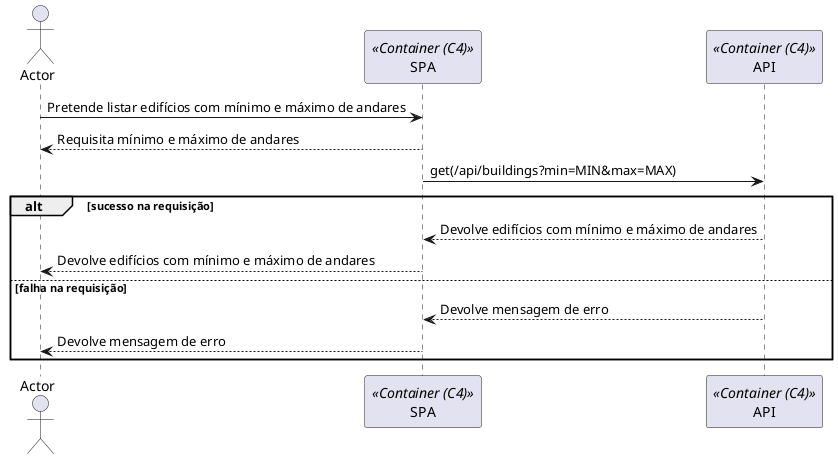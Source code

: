 @startuml

actor Actor as Actor
participant "SPA" as Container <<Container (C4)>>
participant "API" as API <<Container (C4)>>

Actor -> Container: Pretende listar edifícios com mínimo e máximo de andares
Container --> Actor: Requisita mínimo e máximo de andares

    Container -> API: get(/api/buildings?min=MIN&max=MAX)

alt sucesso na requisição
    API --> Container: Devolve edifícios com mínimo e máximo de andares
    Container --> Actor: Devolve edifícios com mínimo e máximo de andares
else falha na requisição
    API --> Container: Devolve mensagem de erro
    Container --> Actor: Devolve mensagem de erro
end

@enduml
